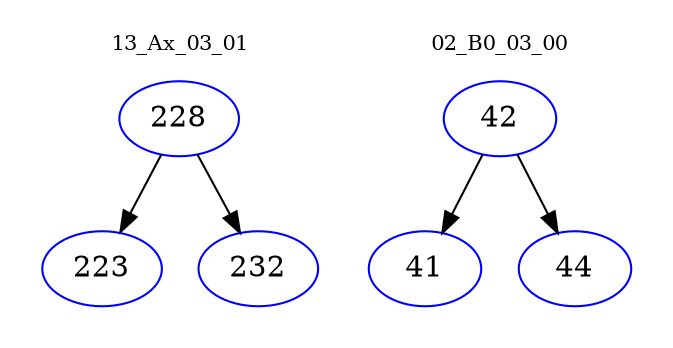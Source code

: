 digraph{
subgraph cluster_0 {
color = white
label = "13_Ax_03_01";
fontsize=10;
T0_228 [label="228", color="blue"]
T0_228 -> T0_223 [color="black"]
T0_223 [label="223", color="blue"]
T0_228 -> T0_232 [color="black"]
T0_232 [label="232", color="blue"]
}
subgraph cluster_1 {
color = white
label = "02_B0_03_00";
fontsize=10;
T1_42 [label="42", color="blue"]
T1_42 -> T1_41 [color="black"]
T1_41 [label="41", color="blue"]
T1_42 -> T1_44 [color="black"]
T1_44 [label="44", color="blue"]
}
}
